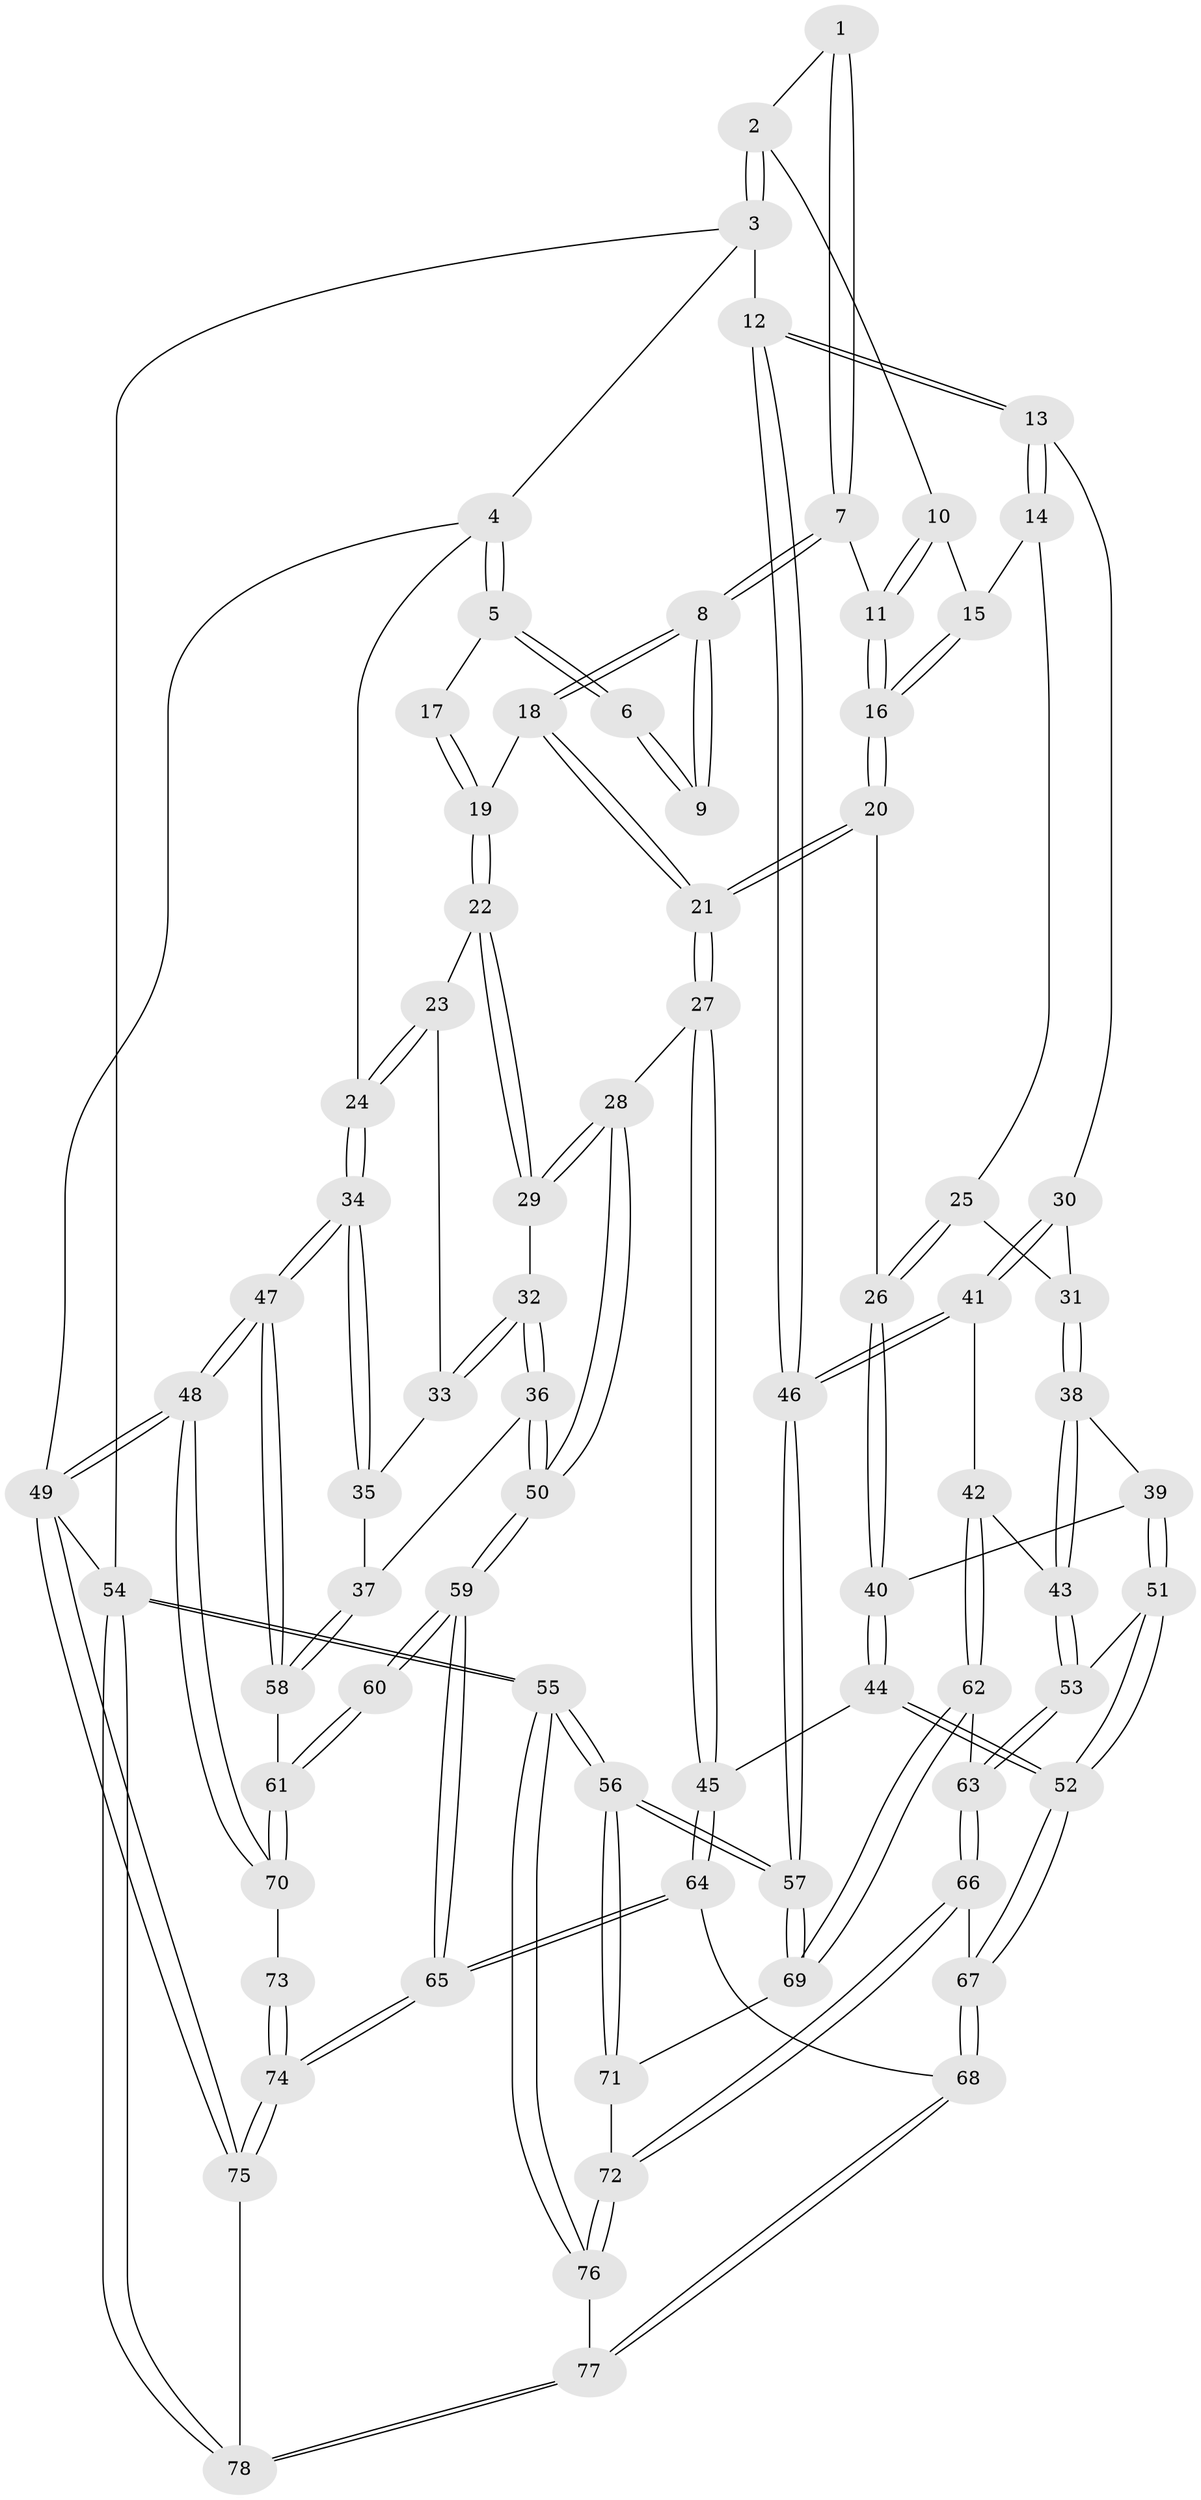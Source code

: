 // coarse degree distribution, {3: 0.46808510638297873, 4: 0.5106382978723404, 2: 0.02127659574468085}
// Generated by graph-tools (version 1.1) at 2025/38/03/04/25 23:38:35]
// undirected, 78 vertices, 192 edges
graph export_dot {
  node [color=gray90,style=filled];
  1 [pos="+0.5215822715622184+0"];
  2 [pos="+0.7974041427366302+0"];
  3 [pos="+1+0"];
  4 [pos="+0+0"];
  5 [pos="+0+0"];
  6 [pos="+0.4802173463200602+0"];
  7 [pos="+0.5272101025479041+0.08878886467595268"];
  8 [pos="+0.4142904158705002+0.1442053125921308"];
  9 [pos="+0.3889671763688453+0.12005571215917171"];
  10 [pos="+0.7487152659257172+0"];
  11 [pos="+0.6311472155062227+0.13236671277561313"];
  12 [pos="+1+0.03402813499538773"];
  13 [pos="+1+0.06094502895691858"];
  14 [pos="+0.8586770208436179+0.17780108848647336"];
  15 [pos="+0.8134587346193799+0.13082761154897957"];
  16 [pos="+0.6453440556507098+0.18017817596368912"];
  17 [pos="+0.2072953595705896+0.04082429615932627"];
  18 [pos="+0.41506049305079007+0.20993841829753052"];
  19 [pos="+0.2200097419677402+0.2615304818319084"];
  20 [pos="+0.6491038992519044+0.2626186749459511"];
  21 [pos="+0.46875688090413264+0.32047425334556773"];
  22 [pos="+0.21483427064245064+0.27267964502220043"];
  23 [pos="+0.14640130851191727+0.2839559241243499"];
  24 [pos="+0+0"];
  25 [pos="+0.8109538447737439+0.2672464281574424"];
  26 [pos="+0.6963419948840067+0.29754947425232536"];
  27 [pos="+0.4442878836774583+0.3828553124977556"];
  28 [pos="+0.3044285927918952+0.3858346063786937"];
  29 [pos="+0.24902038295061735+0.33934384037273724"];
  30 [pos="+0.8997399313573935+0.3437423937797656"];
  31 [pos="+0.8952331011516869+0.34455736371751694"];
  32 [pos="+0.16645021209519945+0.4135809274654692"];
  33 [pos="+0.10909703738229325+0.32049561333290194"];
  34 [pos="+0+0.32197663621388994"];
  35 [pos="+0.06053967317648452+0.34717328118528384"];
  36 [pos="+0.15965524794685607+0.4303535739722134"];
  37 [pos="+0.10615378571959375+0.4524071595344986"];
  38 [pos="+0.8818153369810661+0.38425062282600997"];
  39 [pos="+0.7440479442742354+0.39306901007074635"];
  40 [pos="+0.7004513552546557+0.339151068454582"];
  41 [pos="+1+0.4685464975472781"];
  42 [pos="+0.9535090040158054+0.4759885967994375"];
  43 [pos="+0.8762973802352795+0.44059247368761006"];
  44 [pos="+0.6221102468228149+0.48252187302523125"];
  45 [pos="+0.4727203277613506+0.4673431480094515"];
  46 [pos="+1+0.484109444153839"];
  47 [pos="+0+0.5529078772493966"];
  48 [pos="+0+0.7956209341426198"];
  49 [pos="+0+1"];
  50 [pos="+0.24713935550298252+0.4957131846549855"];
  51 [pos="+0.7922621701781782+0.49293983289259796"];
  52 [pos="+0.6681608446932218+0.5367379603089789"];
  53 [pos="+0.8093592355174966+0.49915560585058955"];
  54 [pos="+1+1"];
  55 [pos="+1+1"];
  56 [pos="+1+0.9367105346552048"];
  57 [pos="+1+0.6950953353814452"];
  58 [pos="+0.0731340670919062+0.5262185344564333"];
  59 [pos="+0.24433579087292112+0.6178280504120723"];
  60 [pos="+0.20531580976545089+0.6082822710045156"];
  61 [pos="+0.13881494715283446+0.5704637345744924"];
  62 [pos="+0.8892056275609991+0.5840012464236622"];
  63 [pos="+0.8454024376411033+0.5807949731468811"];
  64 [pos="+0.4076077002650451+0.6719502260826706"];
  65 [pos="+0.321191845226313+0.6937658784572044"];
  66 [pos="+0.7730906096607936+0.6965448763440392"];
  67 [pos="+0.6654872533450731+0.5843839114389103"];
  68 [pos="+0.48119970959355163+0.7084414188897006"];
  69 [pos="+0.9345001803651644+0.6045299960736568"];
  70 [pos="+0.0036713369482255045+0.69880944657812"];
  71 [pos="+0.8537991291173239+0.7565848731299392"];
  72 [pos="+0.774542000205671+0.7371276159226027"];
  73 [pos="+0.08052190866899403+0.6794245209635736"];
  74 [pos="+0.22489446369113322+0.8710655426557531"];
  75 [pos="+0.06689010750292207+1"];
  76 [pos="+0.6825273252135546+0.8312268417445314"];
  77 [pos="+0.6234569985040013+0.865145830526795"];
  78 [pos="+0.5843735627412681+1"];
  1 -- 2;
  1 -- 7;
  1 -- 7;
  2 -- 3;
  2 -- 3;
  2 -- 10;
  3 -- 4;
  3 -- 12;
  3 -- 54;
  4 -- 5;
  4 -- 5;
  4 -- 24;
  4 -- 49;
  5 -- 6;
  5 -- 6;
  5 -- 17;
  6 -- 9;
  6 -- 9;
  7 -- 8;
  7 -- 8;
  7 -- 11;
  8 -- 9;
  8 -- 9;
  8 -- 18;
  8 -- 18;
  10 -- 11;
  10 -- 11;
  10 -- 15;
  11 -- 16;
  11 -- 16;
  12 -- 13;
  12 -- 13;
  12 -- 46;
  12 -- 46;
  13 -- 14;
  13 -- 14;
  13 -- 30;
  14 -- 15;
  14 -- 25;
  15 -- 16;
  15 -- 16;
  16 -- 20;
  16 -- 20;
  17 -- 19;
  17 -- 19;
  18 -- 19;
  18 -- 21;
  18 -- 21;
  19 -- 22;
  19 -- 22;
  20 -- 21;
  20 -- 21;
  20 -- 26;
  21 -- 27;
  21 -- 27;
  22 -- 23;
  22 -- 29;
  22 -- 29;
  23 -- 24;
  23 -- 24;
  23 -- 33;
  24 -- 34;
  24 -- 34;
  25 -- 26;
  25 -- 26;
  25 -- 31;
  26 -- 40;
  26 -- 40;
  27 -- 28;
  27 -- 45;
  27 -- 45;
  28 -- 29;
  28 -- 29;
  28 -- 50;
  28 -- 50;
  29 -- 32;
  30 -- 31;
  30 -- 41;
  30 -- 41;
  31 -- 38;
  31 -- 38;
  32 -- 33;
  32 -- 33;
  32 -- 36;
  32 -- 36;
  33 -- 35;
  34 -- 35;
  34 -- 35;
  34 -- 47;
  34 -- 47;
  35 -- 37;
  36 -- 37;
  36 -- 50;
  36 -- 50;
  37 -- 58;
  37 -- 58;
  38 -- 39;
  38 -- 43;
  38 -- 43;
  39 -- 40;
  39 -- 51;
  39 -- 51;
  40 -- 44;
  40 -- 44;
  41 -- 42;
  41 -- 46;
  41 -- 46;
  42 -- 43;
  42 -- 62;
  42 -- 62;
  43 -- 53;
  43 -- 53;
  44 -- 45;
  44 -- 52;
  44 -- 52;
  45 -- 64;
  45 -- 64;
  46 -- 57;
  46 -- 57;
  47 -- 48;
  47 -- 48;
  47 -- 58;
  47 -- 58;
  48 -- 49;
  48 -- 49;
  48 -- 70;
  48 -- 70;
  49 -- 75;
  49 -- 75;
  49 -- 54;
  50 -- 59;
  50 -- 59;
  51 -- 52;
  51 -- 52;
  51 -- 53;
  52 -- 67;
  52 -- 67;
  53 -- 63;
  53 -- 63;
  54 -- 55;
  54 -- 55;
  54 -- 78;
  54 -- 78;
  55 -- 56;
  55 -- 56;
  55 -- 76;
  55 -- 76;
  56 -- 57;
  56 -- 57;
  56 -- 71;
  56 -- 71;
  57 -- 69;
  57 -- 69;
  58 -- 61;
  59 -- 60;
  59 -- 60;
  59 -- 65;
  59 -- 65;
  60 -- 61;
  60 -- 61;
  61 -- 70;
  61 -- 70;
  62 -- 63;
  62 -- 69;
  62 -- 69;
  63 -- 66;
  63 -- 66;
  64 -- 65;
  64 -- 65;
  64 -- 68;
  65 -- 74;
  65 -- 74;
  66 -- 67;
  66 -- 72;
  66 -- 72;
  67 -- 68;
  67 -- 68;
  68 -- 77;
  68 -- 77;
  69 -- 71;
  70 -- 73;
  71 -- 72;
  72 -- 76;
  72 -- 76;
  73 -- 74;
  73 -- 74;
  74 -- 75;
  74 -- 75;
  75 -- 78;
  76 -- 77;
  77 -- 78;
  77 -- 78;
}
